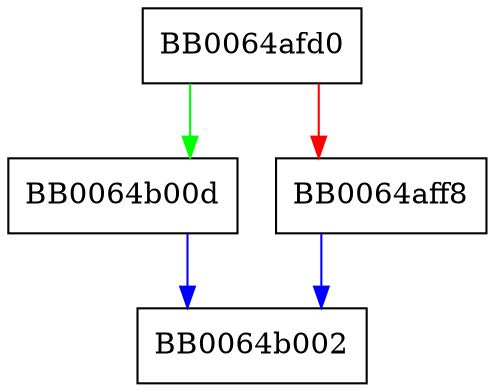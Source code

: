 digraph OSSL_STORE_INFO_new_PARAMS {
  node [shape="box"];
  graph [splines=ortho];
  BB0064afd0 -> BB0064b00d [color="green"];
  BB0064afd0 -> BB0064aff8 [color="red"];
  BB0064aff8 -> BB0064b002 [color="blue"];
  BB0064b00d -> BB0064b002 [color="blue"];
}